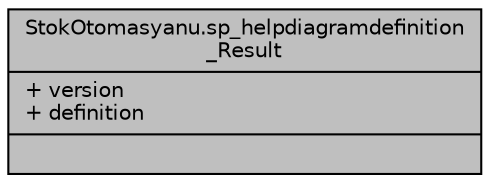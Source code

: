 digraph "StokOtomasyanu.sp_helpdiagramdefinition_Result"
{
  edge [fontname="Helvetica",fontsize="10",labelfontname="Helvetica",labelfontsize="10"];
  node [fontname="Helvetica",fontsize="10",shape=record];
  Node1 [label="{StokOtomasyanu.sp_helpdiagramdefinition\l_Result\n|+ version\l+ definition\l|}",height=0.2,width=0.4,color="black", fillcolor="grey75", style="filled", fontcolor="black"];
}
